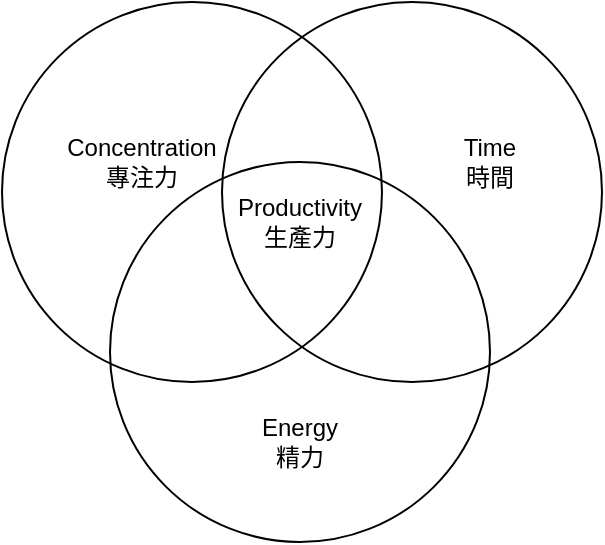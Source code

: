 <mxfile version="14.4.4" type="device"><diagram id="_Ckn1HQ1G2PznEIiKuTX" name="Page-1"><mxGraphModel dx="1426" dy="746" grid="1" gridSize="10" guides="1" tooltips="1" connect="1" arrows="1" fold="1" page="1" pageScale="1" pageWidth="827" pageHeight="1169" math="0" shadow="0"><root><mxCell id="0"/><mxCell id="1" parent="0"/><mxCell id="WYQNFTEUh3TjDOHKuhkO-1" value="" style="ellipse;whiteSpace=wrap;html=1;aspect=fixed;fillColor=none;" vertex="1" parent="1"><mxGeometry x="170" y="230" width="190" height="190" as="geometry"/></mxCell><mxCell id="WYQNFTEUh3TjDOHKuhkO-5" value="" style="ellipse;whiteSpace=wrap;html=1;aspect=fixed;fillColor=none;" vertex="1" parent="1"><mxGeometry x="280" y="230" width="190" height="190" as="geometry"/></mxCell><mxCell id="WYQNFTEUh3TjDOHKuhkO-6" value="" style="ellipse;whiteSpace=wrap;html=1;aspect=fixed;fillColor=none;" vertex="1" parent="1"><mxGeometry x="224" y="310" width="190" height="190" as="geometry"/></mxCell><mxCell id="WYQNFTEUh3TjDOHKuhkO-7" value="Time&lt;br&gt;時間" style="text;html=1;strokeColor=none;fillColor=none;align=center;verticalAlign=middle;whiteSpace=wrap;rounded=0;" vertex="1" parent="1"><mxGeometry x="394" y="300" width="40" height="20" as="geometry"/></mxCell><mxCell id="WYQNFTEUh3TjDOHKuhkO-8" value="Energy&lt;br&gt;精力" style="text;html=1;strokeColor=none;fillColor=none;align=center;verticalAlign=middle;whiteSpace=wrap;rounded=0;" vertex="1" parent="1"><mxGeometry x="299" y="440" width="40" height="20" as="geometry"/></mxCell><mxCell id="WYQNFTEUh3TjDOHKuhkO-9" value="Concentration&lt;br&gt;專注力" style="text;html=1;strokeColor=none;fillColor=none;align=center;verticalAlign=middle;whiteSpace=wrap;rounded=0;" vertex="1" parent="1"><mxGeometry x="220" y="300" width="40" height="20" as="geometry"/></mxCell><mxCell id="WYQNFTEUh3TjDOHKuhkO-10" value="Productivity&lt;br&gt;生產力" style="text;html=1;strokeColor=none;fillColor=none;align=center;verticalAlign=middle;whiteSpace=wrap;rounded=0;" vertex="1" parent="1"><mxGeometry x="299" y="330" width="40" height="20" as="geometry"/></mxCell></root></mxGraphModel></diagram></mxfile>